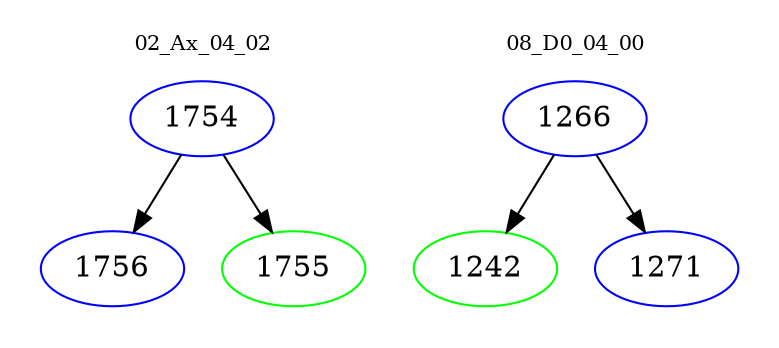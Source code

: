 digraph{
subgraph cluster_0 {
color = white
label = "02_Ax_04_02";
fontsize=10;
T0_1754 [label="1754", color="blue"]
T0_1754 -> T0_1756 [color="black"]
T0_1756 [label="1756", color="blue"]
T0_1754 -> T0_1755 [color="black"]
T0_1755 [label="1755", color="green"]
}
subgraph cluster_1 {
color = white
label = "08_D0_04_00";
fontsize=10;
T1_1266 [label="1266", color="blue"]
T1_1266 -> T1_1242 [color="black"]
T1_1242 [label="1242", color="green"]
T1_1266 -> T1_1271 [color="black"]
T1_1271 [label="1271", color="blue"]
}
}
